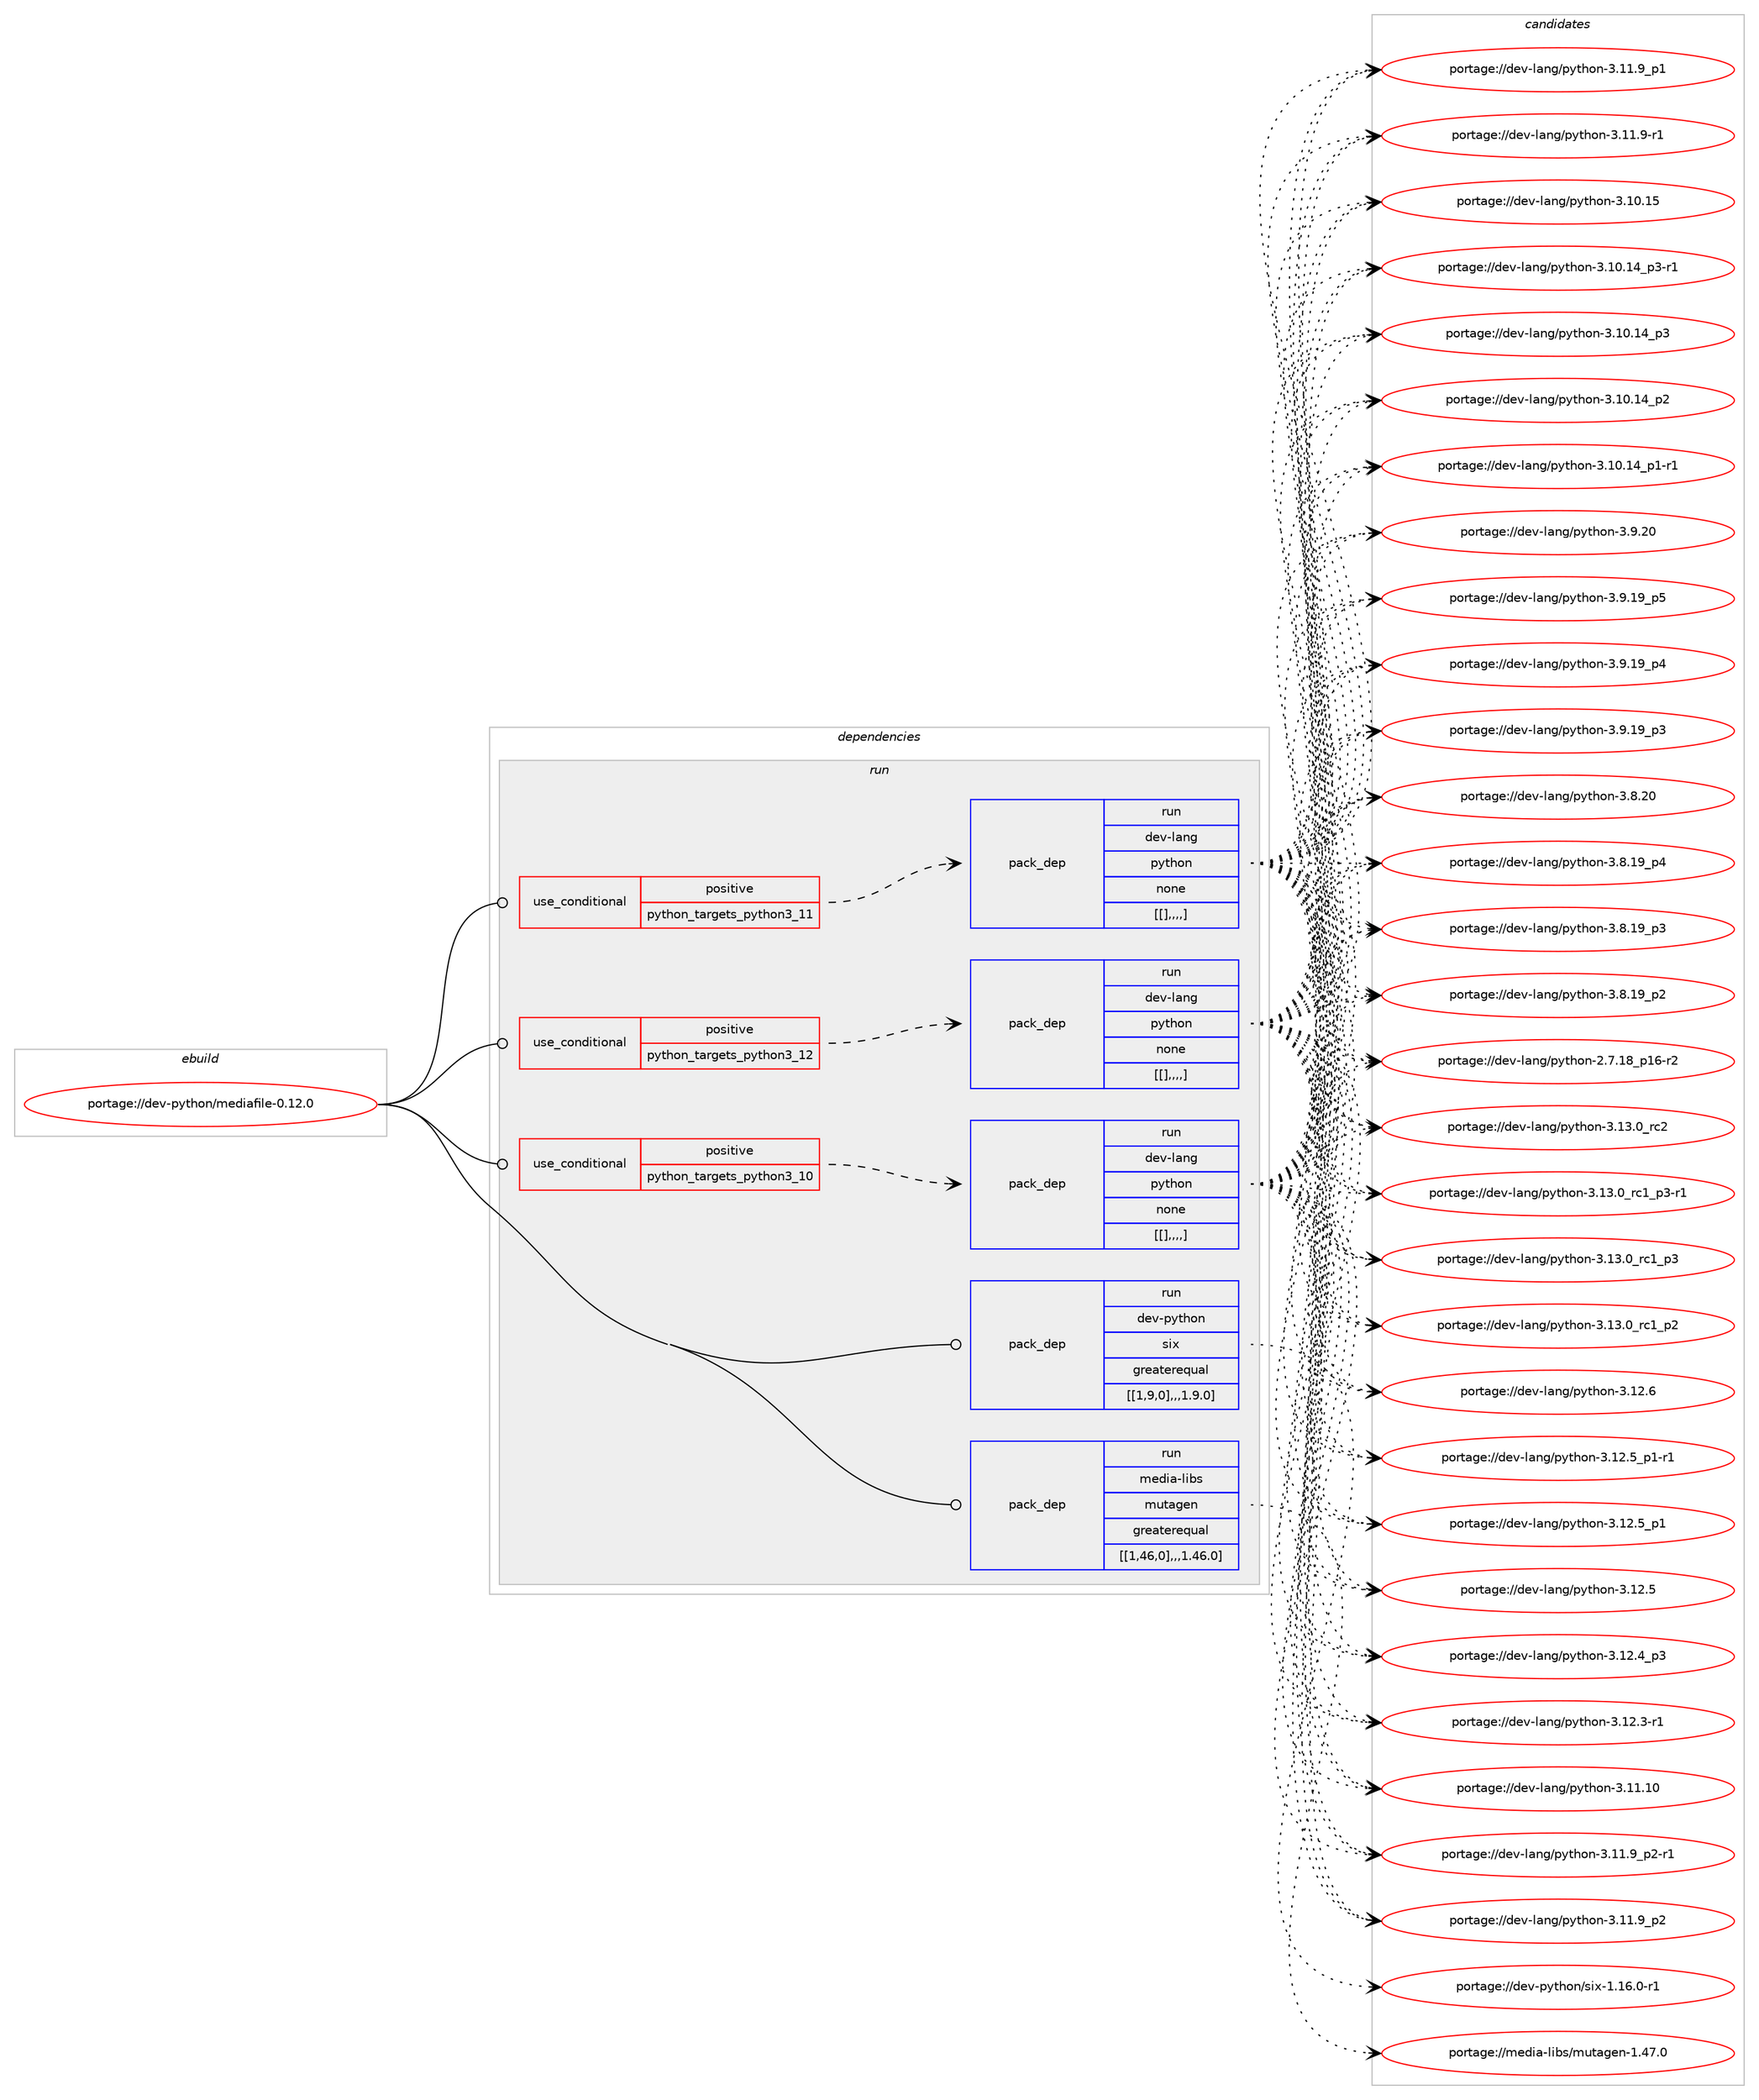 digraph prolog {

# *************
# Graph options
# *************

newrank=true;
concentrate=true;
compound=true;
graph [rankdir=LR,fontname=Helvetica,fontsize=10,ranksep=1.5];#, ranksep=2.5, nodesep=0.2];
edge  [arrowhead=vee];
node  [fontname=Helvetica,fontsize=10];

# **********
# The ebuild
# **********

subgraph cluster_leftcol {
color=gray;
label=<<i>ebuild</i>>;
id [label="portage://dev-python/mediafile-0.12.0", color=red, width=4, href="../dev-python/mediafile-0.12.0.svg"];
}

# ****************
# The dependencies
# ****************

subgraph cluster_midcol {
color=gray;
label=<<i>dependencies</i>>;
subgraph cluster_compile {
fillcolor="#eeeeee";
style=filled;
label=<<i>compile</i>>;
}
subgraph cluster_compileandrun {
fillcolor="#eeeeee";
style=filled;
label=<<i>compile and run</i>>;
}
subgraph cluster_run {
fillcolor="#eeeeee";
style=filled;
label=<<i>run</i>>;
subgraph cond35362 {
dependency152094 [label=<<TABLE BORDER="0" CELLBORDER="1" CELLSPACING="0" CELLPADDING="4"><TR><TD ROWSPAN="3" CELLPADDING="10">use_conditional</TD></TR><TR><TD>positive</TD></TR><TR><TD>python_targets_python3_10</TD></TR></TABLE>>, shape=none, color=red];
subgraph pack115514 {
dependency152095 [label=<<TABLE BORDER="0" CELLBORDER="1" CELLSPACING="0" CELLPADDING="4" WIDTH="220"><TR><TD ROWSPAN="6" CELLPADDING="30">pack_dep</TD></TR><TR><TD WIDTH="110">run</TD></TR><TR><TD>dev-lang</TD></TR><TR><TD>python</TD></TR><TR><TD>none</TD></TR><TR><TD>[[],,,,]</TD></TR></TABLE>>, shape=none, color=blue];
}
dependency152094:e -> dependency152095:w [weight=20,style="dashed",arrowhead="vee"];
}
id:e -> dependency152094:w [weight=20,style="solid",arrowhead="odot"];
subgraph cond35363 {
dependency152096 [label=<<TABLE BORDER="0" CELLBORDER="1" CELLSPACING="0" CELLPADDING="4"><TR><TD ROWSPAN="3" CELLPADDING="10">use_conditional</TD></TR><TR><TD>positive</TD></TR><TR><TD>python_targets_python3_11</TD></TR></TABLE>>, shape=none, color=red];
subgraph pack115515 {
dependency152097 [label=<<TABLE BORDER="0" CELLBORDER="1" CELLSPACING="0" CELLPADDING="4" WIDTH="220"><TR><TD ROWSPAN="6" CELLPADDING="30">pack_dep</TD></TR><TR><TD WIDTH="110">run</TD></TR><TR><TD>dev-lang</TD></TR><TR><TD>python</TD></TR><TR><TD>none</TD></TR><TR><TD>[[],,,,]</TD></TR></TABLE>>, shape=none, color=blue];
}
dependency152096:e -> dependency152097:w [weight=20,style="dashed",arrowhead="vee"];
}
id:e -> dependency152096:w [weight=20,style="solid",arrowhead="odot"];
subgraph cond35364 {
dependency152098 [label=<<TABLE BORDER="0" CELLBORDER="1" CELLSPACING="0" CELLPADDING="4"><TR><TD ROWSPAN="3" CELLPADDING="10">use_conditional</TD></TR><TR><TD>positive</TD></TR><TR><TD>python_targets_python3_12</TD></TR></TABLE>>, shape=none, color=red];
subgraph pack115516 {
dependency152099 [label=<<TABLE BORDER="0" CELLBORDER="1" CELLSPACING="0" CELLPADDING="4" WIDTH="220"><TR><TD ROWSPAN="6" CELLPADDING="30">pack_dep</TD></TR><TR><TD WIDTH="110">run</TD></TR><TR><TD>dev-lang</TD></TR><TR><TD>python</TD></TR><TR><TD>none</TD></TR><TR><TD>[[],,,,]</TD></TR></TABLE>>, shape=none, color=blue];
}
dependency152098:e -> dependency152099:w [weight=20,style="dashed",arrowhead="vee"];
}
id:e -> dependency152098:w [weight=20,style="solid",arrowhead="odot"];
subgraph pack115517 {
dependency152100 [label=<<TABLE BORDER="0" CELLBORDER="1" CELLSPACING="0" CELLPADDING="4" WIDTH="220"><TR><TD ROWSPAN="6" CELLPADDING="30">pack_dep</TD></TR><TR><TD WIDTH="110">run</TD></TR><TR><TD>dev-python</TD></TR><TR><TD>six</TD></TR><TR><TD>greaterequal</TD></TR><TR><TD>[[1,9,0],,,1.9.0]</TD></TR></TABLE>>, shape=none, color=blue];
}
id:e -> dependency152100:w [weight=20,style="solid",arrowhead="odot"];
subgraph pack115518 {
dependency152101 [label=<<TABLE BORDER="0" CELLBORDER="1" CELLSPACING="0" CELLPADDING="4" WIDTH="220"><TR><TD ROWSPAN="6" CELLPADDING="30">pack_dep</TD></TR><TR><TD WIDTH="110">run</TD></TR><TR><TD>media-libs</TD></TR><TR><TD>mutagen</TD></TR><TR><TD>greaterequal</TD></TR><TR><TD>[[1,46,0],,,1.46.0]</TD></TR></TABLE>>, shape=none, color=blue];
}
id:e -> dependency152101:w [weight=20,style="solid",arrowhead="odot"];
}
}

# **************
# The candidates
# **************

subgraph cluster_choices {
rank=same;
color=gray;
label=<<i>candidates</i>>;

subgraph choice115514 {
color=black;
nodesep=1;
choice10010111845108971101034711212111610411111045514649514648951149950 [label="portage://dev-lang/python-3.13.0_rc2", color=red, width=4,href="../dev-lang/python-3.13.0_rc2.svg"];
choice1001011184510897110103471121211161041111104551464951464895114994995112514511449 [label="portage://dev-lang/python-3.13.0_rc1_p3-r1", color=red, width=4,href="../dev-lang/python-3.13.0_rc1_p3-r1.svg"];
choice100101118451089711010347112121116104111110455146495146489511499499511251 [label="portage://dev-lang/python-3.13.0_rc1_p3", color=red, width=4,href="../dev-lang/python-3.13.0_rc1_p3.svg"];
choice100101118451089711010347112121116104111110455146495146489511499499511250 [label="portage://dev-lang/python-3.13.0_rc1_p2", color=red, width=4,href="../dev-lang/python-3.13.0_rc1_p2.svg"];
choice10010111845108971101034711212111610411111045514649504654 [label="portage://dev-lang/python-3.12.6", color=red, width=4,href="../dev-lang/python-3.12.6.svg"];
choice1001011184510897110103471121211161041111104551464950465395112494511449 [label="portage://dev-lang/python-3.12.5_p1-r1", color=red, width=4,href="../dev-lang/python-3.12.5_p1-r1.svg"];
choice100101118451089711010347112121116104111110455146495046539511249 [label="portage://dev-lang/python-3.12.5_p1", color=red, width=4,href="../dev-lang/python-3.12.5_p1.svg"];
choice10010111845108971101034711212111610411111045514649504653 [label="portage://dev-lang/python-3.12.5", color=red, width=4,href="../dev-lang/python-3.12.5.svg"];
choice100101118451089711010347112121116104111110455146495046529511251 [label="portage://dev-lang/python-3.12.4_p3", color=red, width=4,href="../dev-lang/python-3.12.4_p3.svg"];
choice100101118451089711010347112121116104111110455146495046514511449 [label="portage://dev-lang/python-3.12.3-r1", color=red, width=4,href="../dev-lang/python-3.12.3-r1.svg"];
choice1001011184510897110103471121211161041111104551464949464948 [label="portage://dev-lang/python-3.11.10", color=red, width=4,href="../dev-lang/python-3.11.10.svg"];
choice1001011184510897110103471121211161041111104551464949465795112504511449 [label="portage://dev-lang/python-3.11.9_p2-r1", color=red, width=4,href="../dev-lang/python-3.11.9_p2-r1.svg"];
choice100101118451089711010347112121116104111110455146494946579511250 [label="portage://dev-lang/python-3.11.9_p2", color=red, width=4,href="../dev-lang/python-3.11.9_p2.svg"];
choice100101118451089711010347112121116104111110455146494946579511249 [label="portage://dev-lang/python-3.11.9_p1", color=red, width=4,href="../dev-lang/python-3.11.9_p1.svg"];
choice100101118451089711010347112121116104111110455146494946574511449 [label="portage://dev-lang/python-3.11.9-r1", color=red, width=4,href="../dev-lang/python-3.11.9-r1.svg"];
choice1001011184510897110103471121211161041111104551464948464953 [label="portage://dev-lang/python-3.10.15", color=red, width=4,href="../dev-lang/python-3.10.15.svg"];
choice100101118451089711010347112121116104111110455146494846495295112514511449 [label="portage://dev-lang/python-3.10.14_p3-r1", color=red, width=4,href="../dev-lang/python-3.10.14_p3-r1.svg"];
choice10010111845108971101034711212111610411111045514649484649529511251 [label="portage://dev-lang/python-3.10.14_p3", color=red, width=4,href="../dev-lang/python-3.10.14_p3.svg"];
choice10010111845108971101034711212111610411111045514649484649529511250 [label="portage://dev-lang/python-3.10.14_p2", color=red, width=4,href="../dev-lang/python-3.10.14_p2.svg"];
choice100101118451089711010347112121116104111110455146494846495295112494511449 [label="portage://dev-lang/python-3.10.14_p1-r1", color=red, width=4,href="../dev-lang/python-3.10.14_p1-r1.svg"];
choice10010111845108971101034711212111610411111045514657465048 [label="portage://dev-lang/python-3.9.20", color=red, width=4,href="../dev-lang/python-3.9.20.svg"];
choice100101118451089711010347112121116104111110455146574649579511253 [label="portage://dev-lang/python-3.9.19_p5", color=red, width=4,href="../dev-lang/python-3.9.19_p5.svg"];
choice100101118451089711010347112121116104111110455146574649579511252 [label="portage://dev-lang/python-3.9.19_p4", color=red, width=4,href="../dev-lang/python-3.9.19_p4.svg"];
choice100101118451089711010347112121116104111110455146574649579511251 [label="portage://dev-lang/python-3.9.19_p3", color=red, width=4,href="../dev-lang/python-3.9.19_p3.svg"];
choice10010111845108971101034711212111610411111045514656465048 [label="portage://dev-lang/python-3.8.20", color=red, width=4,href="../dev-lang/python-3.8.20.svg"];
choice100101118451089711010347112121116104111110455146564649579511252 [label="portage://dev-lang/python-3.8.19_p4", color=red, width=4,href="../dev-lang/python-3.8.19_p4.svg"];
choice100101118451089711010347112121116104111110455146564649579511251 [label="portage://dev-lang/python-3.8.19_p3", color=red, width=4,href="../dev-lang/python-3.8.19_p3.svg"];
choice100101118451089711010347112121116104111110455146564649579511250 [label="portage://dev-lang/python-3.8.19_p2", color=red, width=4,href="../dev-lang/python-3.8.19_p2.svg"];
choice100101118451089711010347112121116104111110455046554649569511249544511450 [label="portage://dev-lang/python-2.7.18_p16-r2", color=red, width=4,href="../dev-lang/python-2.7.18_p16-r2.svg"];
dependency152095:e -> choice10010111845108971101034711212111610411111045514649514648951149950:w [style=dotted,weight="100"];
dependency152095:e -> choice1001011184510897110103471121211161041111104551464951464895114994995112514511449:w [style=dotted,weight="100"];
dependency152095:e -> choice100101118451089711010347112121116104111110455146495146489511499499511251:w [style=dotted,weight="100"];
dependency152095:e -> choice100101118451089711010347112121116104111110455146495146489511499499511250:w [style=dotted,weight="100"];
dependency152095:e -> choice10010111845108971101034711212111610411111045514649504654:w [style=dotted,weight="100"];
dependency152095:e -> choice1001011184510897110103471121211161041111104551464950465395112494511449:w [style=dotted,weight="100"];
dependency152095:e -> choice100101118451089711010347112121116104111110455146495046539511249:w [style=dotted,weight="100"];
dependency152095:e -> choice10010111845108971101034711212111610411111045514649504653:w [style=dotted,weight="100"];
dependency152095:e -> choice100101118451089711010347112121116104111110455146495046529511251:w [style=dotted,weight="100"];
dependency152095:e -> choice100101118451089711010347112121116104111110455146495046514511449:w [style=dotted,weight="100"];
dependency152095:e -> choice1001011184510897110103471121211161041111104551464949464948:w [style=dotted,weight="100"];
dependency152095:e -> choice1001011184510897110103471121211161041111104551464949465795112504511449:w [style=dotted,weight="100"];
dependency152095:e -> choice100101118451089711010347112121116104111110455146494946579511250:w [style=dotted,weight="100"];
dependency152095:e -> choice100101118451089711010347112121116104111110455146494946579511249:w [style=dotted,weight="100"];
dependency152095:e -> choice100101118451089711010347112121116104111110455146494946574511449:w [style=dotted,weight="100"];
dependency152095:e -> choice1001011184510897110103471121211161041111104551464948464953:w [style=dotted,weight="100"];
dependency152095:e -> choice100101118451089711010347112121116104111110455146494846495295112514511449:w [style=dotted,weight="100"];
dependency152095:e -> choice10010111845108971101034711212111610411111045514649484649529511251:w [style=dotted,weight="100"];
dependency152095:e -> choice10010111845108971101034711212111610411111045514649484649529511250:w [style=dotted,weight="100"];
dependency152095:e -> choice100101118451089711010347112121116104111110455146494846495295112494511449:w [style=dotted,weight="100"];
dependency152095:e -> choice10010111845108971101034711212111610411111045514657465048:w [style=dotted,weight="100"];
dependency152095:e -> choice100101118451089711010347112121116104111110455146574649579511253:w [style=dotted,weight="100"];
dependency152095:e -> choice100101118451089711010347112121116104111110455146574649579511252:w [style=dotted,weight="100"];
dependency152095:e -> choice100101118451089711010347112121116104111110455146574649579511251:w [style=dotted,weight="100"];
dependency152095:e -> choice10010111845108971101034711212111610411111045514656465048:w [style=dotted,weight="100"];
dependency152095:e -> choice100101118451089711010347112121116104111110455146564649579511252:w [style=dotted,weight="100"];
dependency152095:e -> choice100101118451089711010347112121116104111110455146564649579511251:w [style=dotted,weight="100"];
dependency152095:e -> choice100101118451089711010347112121116104111110455146564649579511250:w [style=dotted,weight="100"];
dependency152095:e -> choice100101118451089711010347112121116104111110455046554649569511249544511450:w [style=dotted,weight="100"];
}
subgraph choice115515 {
color=black;
nodesep=1;
choice10010111845108971101034711212111610411111045514649514648951149950 [label="portage://dev-lang/python-3.13.0_rc2", color=red, width=4,href="../dev-lang/python-3.13.0_rc2.svg"];
choice1001011184510897110103471121211161041111104551464951464895114994995112514511449 [label="portage://dev-lang/python-3.13.0_rc1_p3-r1", color=red, width=4,href="../dev-lang/python-3.13.0_rc1_p3-r1.svg"];
choice100101118451089711010347112121116104111110455146495146489511499499511251 [label="portage://dev-lang/python-3.13.0_rc1_p3", color=red, width=4,href="../dev-lang/python-3.13.0_rc1_p3.svg"];
choice100101118451089711010347112121116104111110455146495146489511499499511250 [label="portage://dev-lang/python-3.13.0_rc1_p2", color=red, width=4,href="../dev-lang/python-3.13.0_rc1_p2.svg"];
choice10010111845108971101034711212111610411111045514649504654 [label="portage://dev-lang/python-3.12.6", color=red, width=4,href="../dev-lang/python-3.12.6.svg"];
choice1001011184510897110103471121211161041111104551464950465395112494511449 [label="portage://dev-lang/python-3.12.5_p1-r1", color=red, width=4,href="../dev-lang/python-3.12.5_p1-r1.svg"];
choice100101118451089711010347112121116104111110455146495046539511249 [label="portage://dev-lang/python-3.12.5_p1", color=red, width=4,href="../dev-lang/python-3.12.5_p1.svg"];
choice10010111845108971101034711212111610411111045514649504653 [label="portage://dev-lang/python-3.12.5", color=red, width=4,href="../dev-lang/python-3.12.5.svg"];
choice100101118451089711010347112121116104111110455146495046529511251 [label="portage://dev-lang/python-3.12.4_p3", color=red, width=4,href="../dev-lang/python-3.12.4_p3.svg"];
choice100101118451089711010347112121116104111110455146495046514511449 [label="portage://dev-lang/python-3.12.3-r1", color=red, width=4,href="../dev-lang/python-3.12.3-r1.svg"];
choice1001011184510897110103471121211161041111104551464949464948 [label="portage://dev-lang/python-3.11.10", color=red, width=4,href="../dev-lang/python-3.11.10.svg"];
choice1001011184510897110103471121211161041111104551464949465795112504511449 [label="portage://dev-lang/python-3.11.9_p2-r1", color=red, width=4,href="../dev-lang/python-3.11.9_p2-r1.svg"];
choice100101118451089711010347112121116104111110455146494946579511250 [label="portage://dev-lang/python-3.11.9_p2", color=red, width=4,href="../dev-lang/python-3.11.9_p2.svg"];
choice100101118451089711010347112121116104111110455146494946579511249 [label="portage://dev-lang/python-3.11.9_p1", color=red, width=4,href="../dev-lang/python-3.11.9_p1.svg"];
choice100101118451089711010347112121116104111110455146494946574511449 [label="portage://dev-lang/python-3.11.9-r1", color=red, width=4,href="../dev-lang/python-3.11.9-r1.svg"];
choice1001011184510897110103471121211161041111104551464948464953 [label="portage://dev-lang/python-3.10.15", color=red, width=4,href="../dev-lang/python-3.10.15.svg"];
choice100101118451089711010347112121116104111110455146494846495295112514511449 [label="portage://dev-lang/python-3.10.14_p3-r1", color=red, width=4,href="../dev-lang/python-3.10.14_p3-r1.svg"];
choice10010111845108971101034711212111610411111045514649484649529511251 [label="portage://dev-lang/python-3.10.14_p3", color=red, width=4,href="../dev-lang/python-3.10.14_p3.svg"];
choice10010111845108971101034711212111610411111045514649484649529511250 [label="portage://dev-lang/python-3.10.14_p2", color=red, width=4,href="../dev-lang/python-3.10.14_p2.svg"];
choice100101118451089711010347112121116104111110455146494846495295112494511449 [label="portage://dev-lang/python-3.10.14_p1-r1", color=red, width=4,href="../dev-lang/python-3.10.14_p1-r1.svg"];
choice10010111845108971101034711212111610411111045514657465048 [label="portage://dev-lang/python-3.9.20", color=red, width=4,href="../dev-lang/python-3.9.20.svg"];
choice100101118451089711010347112121116104111110455146574649579511253 [label="portage://dev-lang/python-3.9.19_p5", color=red, width=4,href="../dev-lang/python-3.9.19_p5.svg"];
choice100101118451089711010347112121116104111110455146574649579511252 [label="portage://dev-lang/python-3.9.19_p4", color=red, width=4,href="../dev-lang/python-3.9.19_p4.svg"];
choice100101118451089711010347112121116104111110455146574649579511251 [label="portage://dev-lang/python-3.9.19_p3", color=red, width=4,href="../dev-lang/python-3.9.19_p3.svg"];
choice10010111845108971101034711212111610411111045514656465048 [label="portage://dev-lang/python-3.8.20", color=red, width=4,href="../dev-lang/python-3.8.20.svg"];
choice100101118451089711010347112121116104111110455146564649579511252 [label="portage://dev-lang/python-3.8.19_p4", color=red, width=4,href="../dev-lang/python-3.8.19_p4.svg"];
choice100101118451089711010347112121116104111110455146564649579511251 [label="portage://dev-lang/python-3.8.19_p3", color=red, width=4,href="../dev-lang/python-3.8.19_p3.svg"];
choice100101118451089711010347112121116104111110455146564649579511250 [label="portage://dev-lang/python-3.8.19_p2", color=red, width=4,href="../dev-lang/python-3.8.19_p2.svg"];
choice100101118451089711010347112121116104111110455046554649569511249544511450 [label="portage://dev-lang/python-2.7.18_p16-r2", color=red, width=4,href="../dev-lang/python-2.7.18_p16-r2.svg"];
dependency152097:e -> choice10010111845108971101034711212111610411111045514649514648951149950:w [style=dotted,weight="100"];
dependency152097:e -> choice1001011184510897110103471121211161041111104551464951464895114994995112514511449:w [style=dotted,weight="100"];
dependency152097:e -> choice100101118451089711010347112121116104111110455146495146489511499499511251:w [style=dotted,weight="100"];
dependency152097:e -> choice100101118451089711010347112121116104111110455146495146489511499499511250:w [style=dotted,weight="100"];
dependency152097:e -> choice10010111845108971101034711212111610411111045514649504654:w [style=dotted,weight="100"];
dependency152097:e -> choice1001011184510897110103471121211161041111104551464950465395112494511449:w [style=dotted,weight="100"];
dependency152097:e -> choice100101118451089711010347112121116104111110455146495046539511249:w [style=dotted,weight="100"];
dependency152097:e -> choice10010111845108971101034711212111610411111045514649504653:w [style=dotted,weight="100"];
dependency152097:e -> choice100101118451089711010347112121116104111110455146495046529511251:w [style=dotted,weight="100"];
dependency152097:e -> choice100101118451089711010347112121116104111110455146495046514511449:w [style=dotted,weight="100"];
dependency152097:e -> choice1001011184510897110103471121211161041111104551464949464948:w [style=dotted,weight="100"];
dependency152097:e -> choice1001011184510897110103471121211161041111104551464949465795112504511449:w [style=dotted,weight="100"];
dependency152097:e -> choice100101118451089711010347112121116104111110455146494946579511250:w [style=dotted,weight="100"];
dependency152097:e -> choice100101118451089711010347112121116104111110455146494946579511249:w [style=dotted,weight="100"];
dependency152097:e -> choice100101118451089711010347112121116104111110455146494946574511449:w [style=dotted,weight="100"];
dependency152097:e -> choice1001011184510897110103471121211161041111104551464948464953:w [style=dotted,weight="100"];
dependency152097:e -> choice100101118451089711010347112121116104111110455146494846495295112514511449:w [style=dotted,weight="100"];
dependency152097:e -> choice10010111845108971101034711212111610411111045514649484649529511251:w [style=dotted,weight="100"];
dependency152097:e -> choice10010111845108971101034711212111610411111045514649484649529511250:w [style=dotted,weight="100"];
dependency152097:e -> choice100101118451089711010347112121116104111110455146494846495295112494511449:w [style=dotted,weight="100"];
dependency152097:e -> choice10010111845108971101034711212111610411111045514657465048:w [style=dotted,weight="100"];
dependency152097:e -> choice100101118451089711010347112121116104111110455146574649579511253:w [style=dotted,weight="100"];
dependency152097:e -> choice100101118451089711010347112121116104111110455146574649579511252:w [style=dotted,weight="100"];
dependency152097:e -> choice100101118451089711010347112121116104111110455146574649579511251:w [style=dotted,weight="100"];
dependency152097:e -> choice10010111845108971101034711212111610411111045514656465048:w [style=dotted,weight="100"];
dependency152097:e -> choice100101118451089711010347112121116104111110455146564649579511252:w [style=dotted,weight="100"];
dependency152097:e -> choice100101118451089711010347112121116104111110455146564649579511251:w [style=dotted,weight="100"];
dependency152097:e -> choice100101118451089711010347112121116104111110455146564649579511250:w [style=dotted,weight="100"];
dependency152097:e -> choice100101118451089711010347112121116104111110455046554649569511249544511450:w [style=dotted,weight="100"];
}
subgraph choice115516 {
color=black;
nodesep=1;
choice10010111845108971101034711212111610411111045514649514648951149950 [label="portage://dev-lang/python-3.13.0_rc2", color=red, width=4,href="../dev-lang/python-3.13.0_rc2.svg"];
choice1001011184510897110103471121211161041111104551464951464895114994995112514511449 [label="portage://dev-lang/python-3.13.0_rc1_p3-r1", color=red, width=4,href="../dev-lang/python-3.13.0_rc1_p3-r1.svg"];
choice100101118451089711010347112121116104111110455146495146489511499499511251 [label="portage://dev-lang/python-3.13.0_rc1_p3", color=red, width=4,href="../dev-lang/python-3.13.0_rc1_p3.svg"];
choice100101118451089711010347112121116104111110455146495146489511499499511250 [label="portage://dev-lang/python-3.13.0_rc1_p2", color=red, width=4,href="../dev-lang/python-3.13.0_rc1_p2.svg"];
choice10010111845108971101034711212111610411111045514649504654 [label="portage://dev-lang/python-3.12.6", color=red, width=4,href="../dev-lang/python-3.12.6.svg"];
choice1001011184510897110103471121211161041111104551464950465395112494511449 [label="portage://dev-lang/python-3.12.5_p1-r1", color=red, width=4,href="../dev-lang/python-3.12.5_p1-r1.svg"];
choice100101118451089711010347112121116104111110455146495046539511249 [label="portage://dev-lang/python-3.12.5_p1", color=red, width=4,href="../dev-lang/python-3.12.5_p1.svg"];
choice10010111845108971101034711212111610411111045514649504653 [label="portage://dev-lang/python-3.12.5", color=red, width=4,href="../dev-lang/python-3.12.5.svg"];
choice100101118451089711010347112121116104111110455146495046529511251 [label="portage://dev-lang/python-3.12.4_p3", color=red, width=4,href="../dev-lang/python-3.12.4_p3.svg"];
choice100101118451089711010347112121116104111110455146495046514511449 [label="portage://dev-lang/python-3.12.3-r1", color=red, width=4,href="../dev-lang/python-3.12.3-r1.svg"];
choice1001011184510897110103471121211161041111104551464949464948 [label="portage://dev-lang/python-3.11.10", color=red, width=4,href="../dev-lang/python-3.11.10.svg"];
choice1001011184510897110103471121211161041111104551464949465795112504511449 [label="portage://dev-lang/python-3.11.9_p2-r1", color=red, width=4,href="../dev-lang/python-3.11.9_p2-r1.svg"];
choice100101118451089711010347112121116104111110455146494946579511250 [label="portage://dev-lang/python-3.11.9_p2", color=red, width=4,href="../dev-lang/python-3.11.9_p2.svg"];
choice100101118451089711010347112121116104111110455146494946579511249 [label="portage://dev-lang/python-3.11.9_p1", color=red, width=4,href="../dev-lang/python-3.11.9_p1.svg"];
choice100101118451089711010347112121116104111110455146494946574511449 [label="portage://dev-lang/python-3.11.9-r1", color=red, width=4,href="../dev-lang/python-3.11.9-r1.svg"];
choice1001011184510897110103471121211161041111104551464948464953 [label="portage://dev-lang/python-3.10.15", color=red, width=4,href="../dev-lang/python-3.10.15.svg"];
choice100101118451089711010347112121116104111110455146494846495295112514511449 [label="portage://dev-lang/python-3.10.14_p3-r1", color=red, width=4,href="../dev-lang/python-3.10.14_p3-r1.svg"];
choice10010111845108971101034711212111610411111045514649484649529511251 [label="portage://dev-lang/python-3.10.14_p3", color=red, width=4,href="../dev-lang/python-3.10.14_p3.svg"];
choice10010111845108971101034711212111610411111045514649484649529511250 [label="portage://dev-lang/python-3.10.14_p2", color=red, width=4,href="../dev-lang/python-3.10.14_p2.svg"];
choice100101118451089711010347112121116104111110455146494846495295112494511449 [label="portage://dev-lang/python-3.10.14_p1-r1", color=red, width=4,href="../dev-lang/python-3.10.14_p1-r1.svg"];
choice10010111845108971101034711212111610411111045514657465048 [label="portage://dev-lang/python-3.9.20", color=red, width=4,href="../dev-lang/python-3.9.20.svg"];
choice100101118451089711010347112121116104111110455146574649579511253 [label="portage://dev-lang/python-3.9.19_p5", color=red, width=4,href="../dev-lang/python-3.9.19_p5.svg"];
choice100101118451089711010347112121116104111110455146574649579511252 [label="portage://dev-lang/python-3.9.19_p4", color=red, width=4,href="../dev-lang/python-3.9.19_p4.svg"];
choice100101118451089711010347112121116104111110455146574649579511251 [label="portage://dev-lang/python-3.9.19_p3", color=red, width=4,href="../dev-lang/python-3.9.19_p3.svg"];
choice10010111845108971101034711212111610411111045514656465048 [label="portage://dev-lang/python-3.8.20", color=red, width=4,href="../dev-lang/python-3.8.20.svg"];
choice100101118451089711010347112121116104111110455146564649579511252 [label="portage://dev-lang/python-3.8.19_p4", color=red, width=4,href="../dev-lang/python-3.8.19_p4.svg"];
choice100101118451089711010347112121116104111110455146564649579511251 [label="portage://dev-lang/python-3.8.19_p3", color=red, width=4,href="../dev-lang/python-3.8.19_p3.svg"];
choice100101118451089711010347112121116104111110455146564649579511250 [label="portage://dev-lang/python-3.8.19_p2", color=red, width=4,href="../dev-lang/python-3.8.19_p2.svg"];
choice100101118451089711010347112121116104111110455046554649569511249544511450 [label="portage://dev-lang/python-2.7.18_p16-r2", color=red, width=4,href="../dev-lang/python-2.7.18_p16-r2.svg"];
dependency152099:e -> choice10010111845108971101034711212111610411111045514649514648951149950:w [style=dotted,weight="100"];
dependency152099:e -> choice1001011184510897110103471121211161041111104551464951464895114994995112514511449:w [style=dotted,weight="100"];
dependency152099:e -> choice100101118451089711010347112121116104111110455146495146489511499499511251:w [style=dotted,weight="100"];
dependency152099:e -> choice100101118451089711010347112121116104111110455146495146489511499499511250:w [style=dotted,weight="100"];
dependency152099:e -> choice10010111845108971101034711212111610411111045514649504654:w [style=dotted,weight="100"];
dependency152099:e -> choice1001011184510897110103471121211161041111104551464950465395112494511449:w [style=dotted,weight="100"];
dependency152099:e -> choice100101118451089711010347112121116104111110455146495046539511249:w [style=dotted,weight="100"];
dependency152099:e -> choice10010111845108971101034711212111610411111045514649504653:w [style=dotted,weight="100"];
dependency152099:e -> choice100101118451089711010347112121116104111110455146495046529511251:w [style=dotted,weight="100"];
dependency152099:e -> choice100101118451089711010347112121116104111110455146495046514511449:w [style=dotted,weight="100"];
dependency152099:e -> choice1001011184510897110103471121211161041111104551464949464948:w [style=dotted,weight="100"];
dependency152099:e -> choice1001011184510897110103471121211161041111104551464949465795112504511449:w [style=dotted,weight="100"];
dependency152099:e -> choice100101118451089711010347112121116104111110455146494946579511250:w [style=dotted,weight="100"];
dependency152099:e -> choice100101118451089711010347112121116104111110455146494946579511249:w [style=dotted,weight="100"];
dependency152099:e -> choice100101118451089711010347112121116104111110455146494946574511449:w [style=dotted,weight="100"];
dependency152099:e -> choice1001011184510897110103471121211161041111104551464948464953:w [style=dotted,weight="100"];
dependency152099:e -> choice100101118451089711010347112121116104111110455146494846495295112514511449:w [style=dotted,weight="100"];
dependency152099:e -> choice10010111845108971101034711212111610411111045514649484649529511251:w [style=dotted,weight="100"];
dependency152099:e -> choice10010111845108971101034711212111610411111045514649484649529511250:w [style=dotted,weight="100"];
dependency152099:e -> choice100101118451089711010347112121116104111110455146494846495295112494511449:w [style=dotted,weight="100"];
dependency152099:e -> choice10010111845108971101034711212111610411111045514657465048:w [style=dotted,weight="100"];
dependency152099:e -> choice100101118451089711010347112121116104111110455146574649579511253:w [style=dotted,weight="100"];
dependency152099:e -> choice100101118451089711010347112121116104111110455146574649579511252:w [style=dotted,weight="100"];
dependency152099:e -> choice100101118451089711010347112121116104111110455146574649579511251:w [style=dotted,weight="100"];
dependency152099:e -> choice10010111845108971101034711212111610411111045514656465048:w [style=dotted,weight="100"];
dependency152099:e -> choice100101118451089711010347112121116104111110455146564649579511252:w [style=dotted,weight="100"];
dependency152099:e -> choice100101118451089711010347112121116104111110455146564649579511251:w [style=dotted,weight="100"];
dependency152099:e -> choice100101118451089711010347112121116104111110455146564649579511250:w [style=dotted,weight="100"];
dependency152099:e -> choice100101118451089711010347112121116104111110455046554649569511249544511450:w [style=dotted,weight="100"];
}
subgraph choice115517 {
color=black;
nodesep=1;
choice1001011184511212111610411111047115105120454946495446484511449 [label="portage://dev-python/six-1.16.0-r1", color=red, width=4,href="../dev-python/six-1.16.0-r1.svg"];
dependency152100:e -> choice1001011184511212111610411111047115105120454946495446484511449:w [style=dotted,weight="100"];
}
subgraph choice115518 {
color=black;
nodesep=1;
choice109101100105974510810598115471091171169710310111045494652554648 [label="portage://media-libs/mutagen-1.47.0", color=red, width=4,href="../media-libs/mutagen-1.47.0.svg"];
dependency152101:e -> choice109101100105974510810598115471091171169710310111045494652554648:w [style=dotted,weight="100"];
}
}

}
